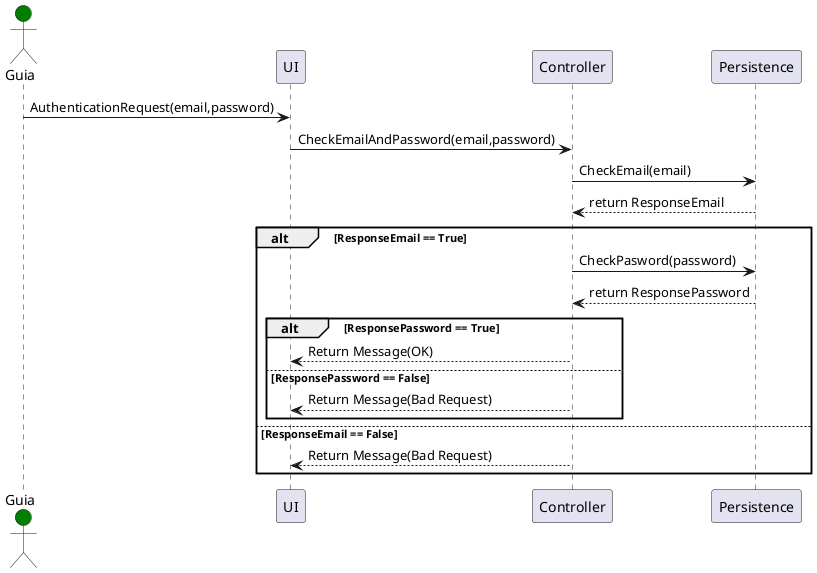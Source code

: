 @startuml
actor Guia #green

Guia -> UI: AuthenticationRequest(email,password)
UI -> Controller : CheckEmailAndPassword(email,password)

Controller -> Persistence: CheckEmail(email)
Persistence --> Controller : return ResponseEmail
alt ResponseEmail == True
Controller -> Persistence: CheckPasword(password)
Persistence --> Controller : return ResponsePassword

alt ResponsePassword == True
Controller --> UI : Return Message(OK)
else ResponsePassword == False
Controller --> UI : Return Message(Bad Request)
end

else ResponseEmail == False
Controller --> UI : Return Message(Bad Request)
end
@enduml
